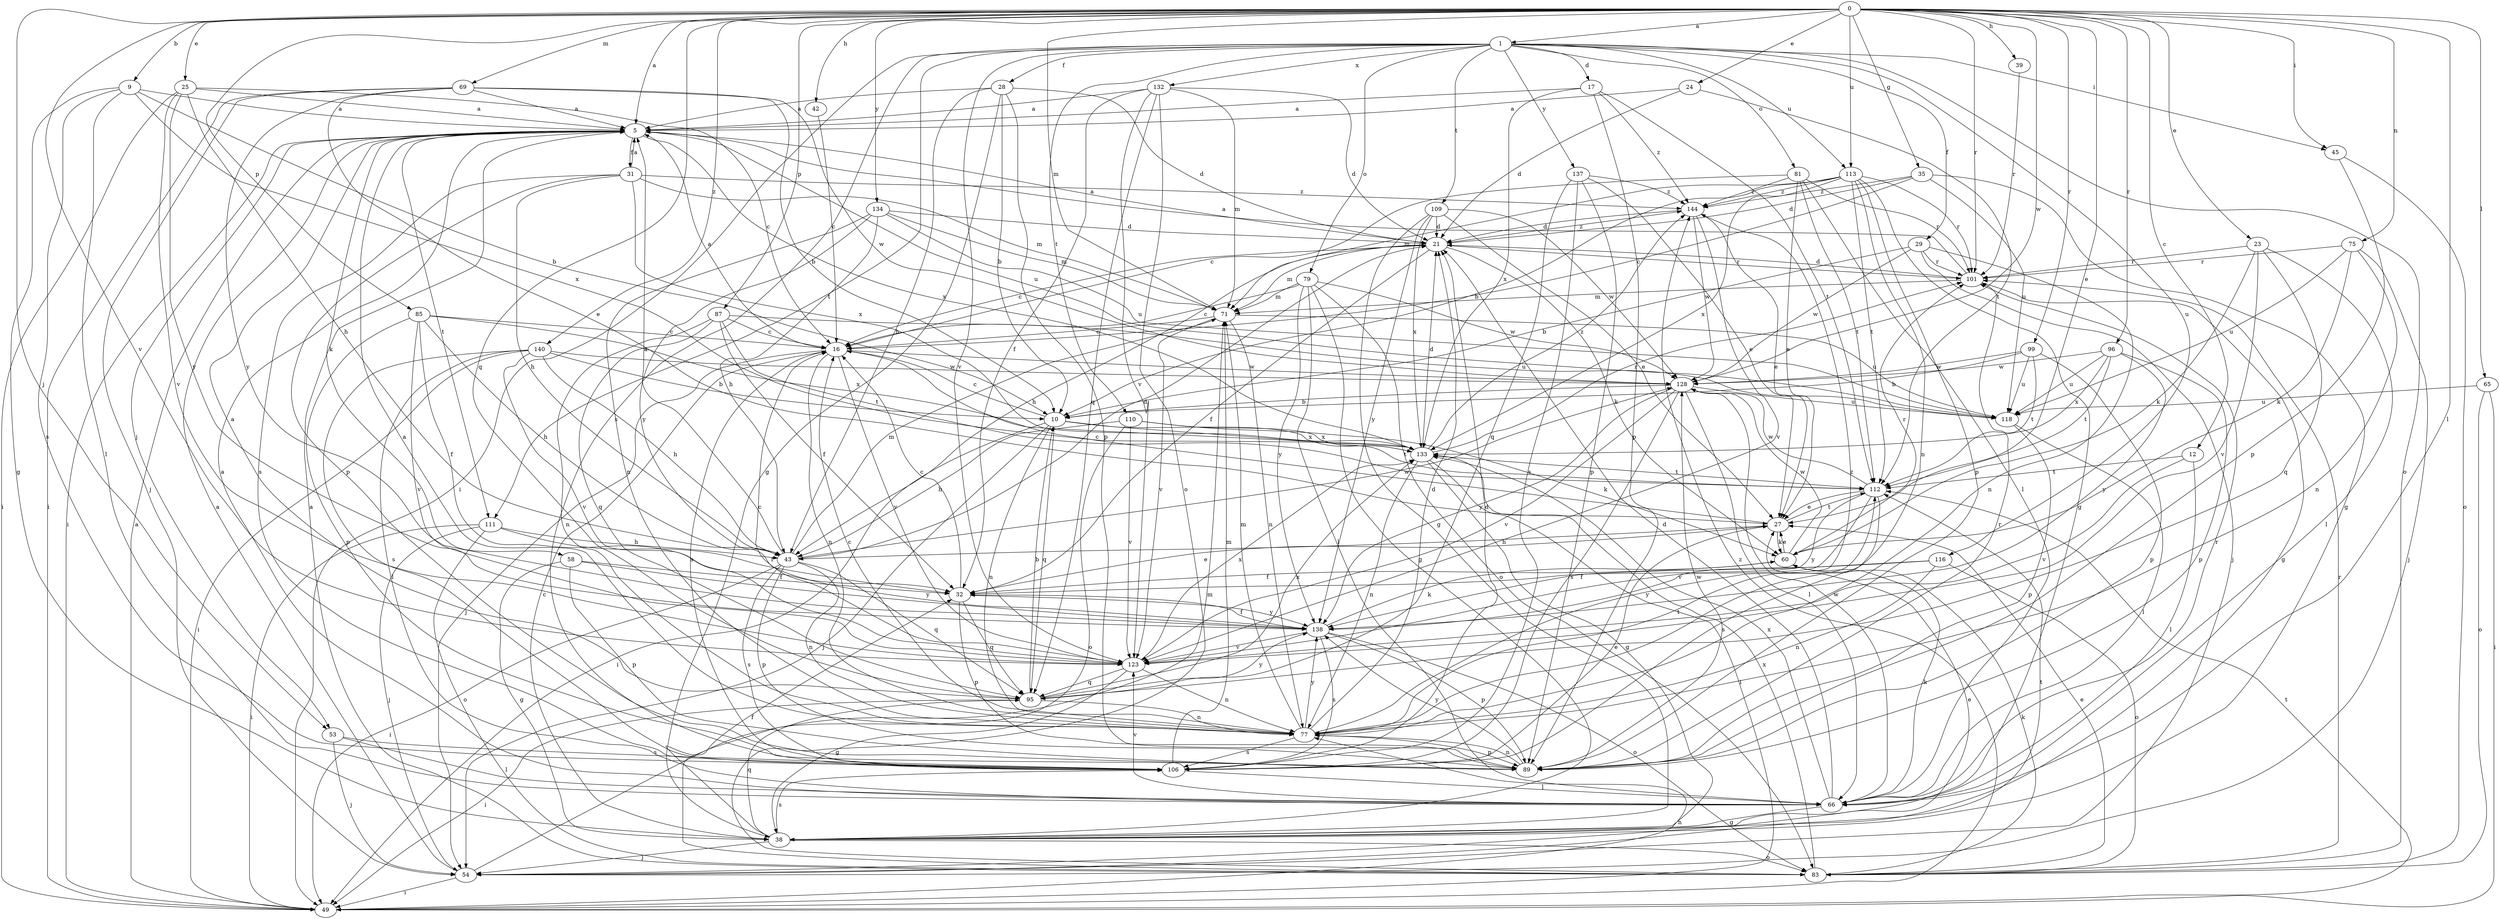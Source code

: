 strict digraph  {
0;
1;
5;
9;
10;
12;
16;
17;
21;
23;
24;
25;
27;
28;
29;
31;
32;
35;
38;
39;
42;
43;
45;
49;
53;
54;
58;
60;
65;
66;
69;
71;
75;
77;
79;
81;
83;
85;
87;
89;
95;
96;
99;
101;
106;
109;
110;
111;
112;
113;
116;
118;
123;
128;
132;
133;
134;
137;
138;
140;
144;
0 -> 1  [label=a];
0 -> 5  [label=a];
0 -> 9  [label=b];
0 -> 12  [label=c];
0 -> 23  [label=e];
0 -> 24  [label=e];
0 -> 25  [label=e];
0 -> 27  [label=e];
0 -> 35  [label=g];
0 -> 39  [label=h];
0 -> 42  [label=h];
0 -> 45  [label=i];
0 -> 53  [label=j];
0 -> 65  [label=l];
0 -> 66  [label=l];
0 -> 69  [label=m];
0 -> 71  [label=m];
0 -> 75  [label=n];
0 -> 85  [label=p];
0 -> 87  [label=p];
0 -> 95  [label=q];
0 -> 96  [label=r];
0 -> 99  [label=r];
0 -> 101  [label=r];
0 -> 113  [label=u];
0 -> 123  [label=v];
0 -> 128  [label=w];
0 -> 134  [label=y];
0 -> 140  [label=z];
1 -> 17  [label=d];
1 -> 28  [label=f];
1 -> 29  [label=f];
1 -> 45  [label=i];
1 -> 49  [label=i];
1 -> 79  [label=o];
1 -> 81  [label=o];
1 -> 83  [label=o];
1 -> 106  [label=s];
1 -> 109  [label=t];
1 -> 110  [label=t];
1 -> 111  [label=t];
1 -> 113  [label=u];
1 -> 116  [label=u];
1 -> 123  [label=v];
1 -> 132  [label=x];
1 -> 137  [label=y];
5 -> 31  [label=f];
5 -> 49  [label=i];
5 -> 53  [label=j];
5 -> 58  [label=k];
5 -> 111  [label=t];
5 -> 118  [label=u];
5 -> 133  [label=x];
9 -> 5  [label=a];
9 -> 10  [label=b];
9 -> 38  [label=g];
9 -> 66  [label=l];
9 -> 106  [label=s];
9 -> 133  [label=x];
10 -> 16  [label=c];
10 -> 49  [label=i];
10 -> 54  [label=j];
10 -> 77  [label=n];
10 -> 95  [label=q];
10 -> 112  [label=t];
10 -> 133  [label=x];
12 -> 66  [label=l];
12 -> 112  [label=t];
12 -> 123  [label=v];
16 -> 5  [label=a];
16 -> 54  [label=j];
16 -> 77  [label=n];
16 -> 106  [label=s];
16 -> 123  [label=v];
16 -> 128  [label=w];
17 -> 5  [label=a];
17 -> 89  [label=p];
17 -> 112  [label=t];
17 -> 133  [label=x];
17 -> 144  [label=z];
21 -> 5  [label=a];
21 -> 16  [label=c];
21 -> 32  [label=f];
21 -> 43  [label=h];
21 -> 60  [label=k];
21 -> 71  [label=m];
21 -> 101  [label=r];
21 -> 144  [label=z];
23 -> 60  [label=k];
23 -> 66  [label=l];
23 -> 95  [label=q];
23 -> 101  [label=r];
23 -> 123  [label=v];
24 -> 5  [label=a];
24 -> 21  [label=d];
24 -> 112  [label=t];
25 -> 5  [label=a];
25 -> 16  [label=c];
25 -> 43  [label=h];
25 -> 49  [label=i];
25 -> 123  [label=v];
25 -> 138  [label=y];
27 -> 16  [label=c];
27 -> 43  [label=h];
27 -> 60  [label=k];
27 -> 112  [label=t];
28 -> 5  [label=a];
28 -> 10  [label=b];
28 -> 21  [label=d];
28 -> 38  [label=g];
28 -> 43  [label=h];
28 -> 89  [label=p];
29 -> 10  [label=b];
29 -> 54  [label=j];
29 -> 77  [label=n];
29 -> 101  [label=r];
29 -> 128  [label=w];
31 -> 5  [label=a];
31 -> 43  [label=h];
31 -> 71  [label=m];
31 -> 89  [label=p];
31 -> 106  [label=s];
31 -> 133  [label=x];
31 -> 144  [label=z];
32 -> 16  [label=c];
32 -> 27  [label=e];
32 -> 89  [label=p];
32 -> 95  [label=q];
32 -> 138  [label=y];
35 -> 16  [label=c];
35 -> 21  [label=d];
35 -> 38  [label=g];
35 -> 118  [label=u];
35 -> 144  [label=z];
38 -> 16  [label=c];
38 -> 32  [label=f];
38 -> 54  [label=j];
38 -> 83  [label=o];
38 -> 95  [label=q];
38 -> 106  [label=s];
39 -> 101  [label=r];
42 -> 16  [label=c];
43 -> 5  [label=a];
43 -> 21  [label=d];
43 -> 49  [label=i];
43 -> 71  [label=m];
43 -> 77  [label=n];
43 -> 89  [label=p];
43 -> 95  [label=q];
43 -> 106  [label=s];
43 -> 128  [label=w];
45 -> 83  [label=o];
45 -> 89  [label=p];
49 -> 5  [label=a];
49 -> 77  [label=n];
49 -> 112  [label=t];
49 -> 144  [label=z];
53 -> 54  [label=j];
53 -> 66  [label=l];
53 -> 106  [label=s];
54 -> 5  [label=a];
54 -> 27  [label=e];
54 -> 49  [label=i];
54 -> 71  [label=m];
54 -> 112  [label=t];
58 -> 32  [label=f];
58 -> 38  [label=g];
58 -> 89  [label=p];
58 -> 138  [label=y];
60 -> 27  [label=e];
60 -> 32  [label=f];
60 -> 101  [label=r];
60 -> 128  [label=w];
65 -> 49  [label=i];
65 -> 83  [label=o];
65 -> 118  [label=u];
66 -> 5  [label=a];
66 -> 21  [label=d];
66 -> 38  [label=g];
66 -> 60  [label=k];
66 -> 101  [label=r];
66 -> 123  [label=v];
66 -> 128  [label=w];
66 -> 133  [label=x];
69 -> 5  [label=a];
69 -> 10  [label=b];
69 -> 27  [label=e];
69 -> 49  [label=i];
69 -> 54  [label=j];
69 -> 128  [label=w];
69 -> 138  [label=y];
71 -> 16  [label=c];
71 -> 77  [label=n];
71 -> 118  [label=u];
71 -> 123  [label=v];
75 -> 54  [label=j];
75 -> 60  [label=k];
75 -> 77  [label=n];
75 -> 101  [label=r];
75 -> 118  [label=u];
77 -> 5  [label=a];
77 -> 16  [label=c];
77 -> 21  [label=d];
77 -> 71  [label=m];
77 -> 89  [label=p];
77 -> 106  [label=s];
77 -> 112  [label=t];
77 -> 138  [label=y];
77 -> 144  [label=z];
79 -> 16  [label=c];
79 -> 38  [label=g];
79 -> 66  [label=l];
79 -> 71  [label=m];
79 -> 83  [label=o];
79 -> 128  [label=w];
79 -> 138  [label=y];
81 -> 16  [label=c];
81 -> 27  [label=e];
81 -> 66  [label=l];
81 -> 101  [label=r];
81 -> 112  [label=t];
81 -> 144  [label=z];
83 -> 5  [label=a];
83 -> 27  [label=e];
83 -> 60  [label=k];
83 -> 101  [label=r];
83 -> 133  [label=x];
85 -> 16  [label=c];
85 -> 32  [label=f];
85 -> 43  [label=h];
85 -> 89  [label=p];
85 -> 123  [label=v];
85 -> 133  [label=x];
87 -> 16  [label=c];
87 -> 32  [label=f];
87 -> 77  [label=n];
87 -> 95  [label=q];
87 -> 112  [label=t];
87 -> 118  [label=u];
89 -> 77  [label=n];
89 -> 101  [label=r];
89 -> 128  [label=w];
89 -> 138  [label=y];
95 -> 5  [label=a];
95 -> 10  [label=b];
95 -> 49  [label=i];
95 -> 77  [label=n];
95 -> 133  [label=x];
95 -> 138  [label=y];
96 -> 89  [label=p];
96 -> 112  [label=t];
96 -> 118  [label=u];
96 -> 128  [label=w];
96 -> 133  [label=x];
96 -> 138  [label=y];
99 -> 10  [label=b];
99 -> 89  [label=p];
99 -> 112  [label=t];
99 -> 118  [label=u];
99 -> 128  [label=w];
101 -> 5  [label=a];
101 -> 21  [label=d];
101 -> 38  [label=g];
101 -> 71  [label=m];
106 -> 21  [label=d];
106 -> 27  [label=e];
106 -> 66  [label=l];
106 -> 71  [label=m];
109 -> 21  [label=d];
109 -> 27  [label=e];
109 -> 38  [label=g];
109 -> 128  [label=w];
109 -> 133  [label=x];
109 -> 138  [label=y];
110 -> 43  [label=h];
110 -> 60  [label=k];
110 -> 83  [label=o];
110 -> 123  [label=v];
110 -> 133  [label=x];
111 -> 32  [label=f];
111 -> 43  [label=h];
111 -> 49  [label=i];
111 -> 54  [label=j];
111 -> 83  [label=o];
112 -> 27  [label=e];
112 -> 106  [label=s];
112 -> 123  [label=v];
112 -> 128  [label=w];
112 -> 138  [label=y];
113 -> 10  [label=b];
113 -> 38  [label=g];
113 -> 71  [label=m];
113 -> 77  [label=n];
113 -> 89  [label=p];
113 -> 101  [label=r];
113 -> 112  [label=t];
113 -> 133  [label=x];
113 -> 144  [label=z];
116 -> 32  [label=f];
116 -> 77  [label=n];
116 -> 83  [label=o];
116 -> 138  [label=y];
118 -> 66  [label=l];
118 -> 89  [label=p];
123 -> 16  [label=c];
123 -> 38  [label=g];
123 -> 77  [label=n];
123 -> 95  [label=q];
123 -> 133  [label=x];
128 -> 10  [label=b];
128 -> 66  [label=l];
128 -> 106  [label=s];
128 -> 118  [label=u];
128 -> 123  [label=v];
128 -> 138  [label=y];
132 -> 5  [label=a];
132 -> 21  [label=d];
132 -> 32  [label=f];
132 -> 71  [label=m];
132 -> 83  [label=o];
132 -> 95  [label=q];
132 -> 123  [label=v];
133 -> 21  [label=d];
133 -> 38  [label=g];
133 -> 49  [label=i];
133 -> 77  [label=n];
133 -> 101  [label=r];
133 -> 112  [label=t];
133 -> 144  [label=z];
134 -> 21  [label=d];
134 -> 43  [label=h];
134 -> 71  [label=m];
134 -> 77  [label=n];
134 -> 118  [label=u];
134 -> 138  [label=y];
137 -> 27  [label=e];
137 -> 89  [label=p];
137 -> 95  [label=q];
137 -> 106  [label=s];
137 -> 144  [label=z];
138 -> 32  [label=f];
138 -> 60  [label=k];
138 -> 83  [label=o];
138 -> 89  [label=p];
138 -> 106  [label=s];
138 -> 123  [label=v];
140 -> 10  [label=b];
140 -> 43  [label=h];
140 -> 49  [label=i];
140 -> 66  [label=l];
140 -> 106  [label=s];
140 -> 123  [label=v];
140 -> 128  [label=w];
144 -> 21  [label=d];
144 -> 27  [label=e];
144 -> 123  [label=v];
144 -> 128  [label=w];
}
